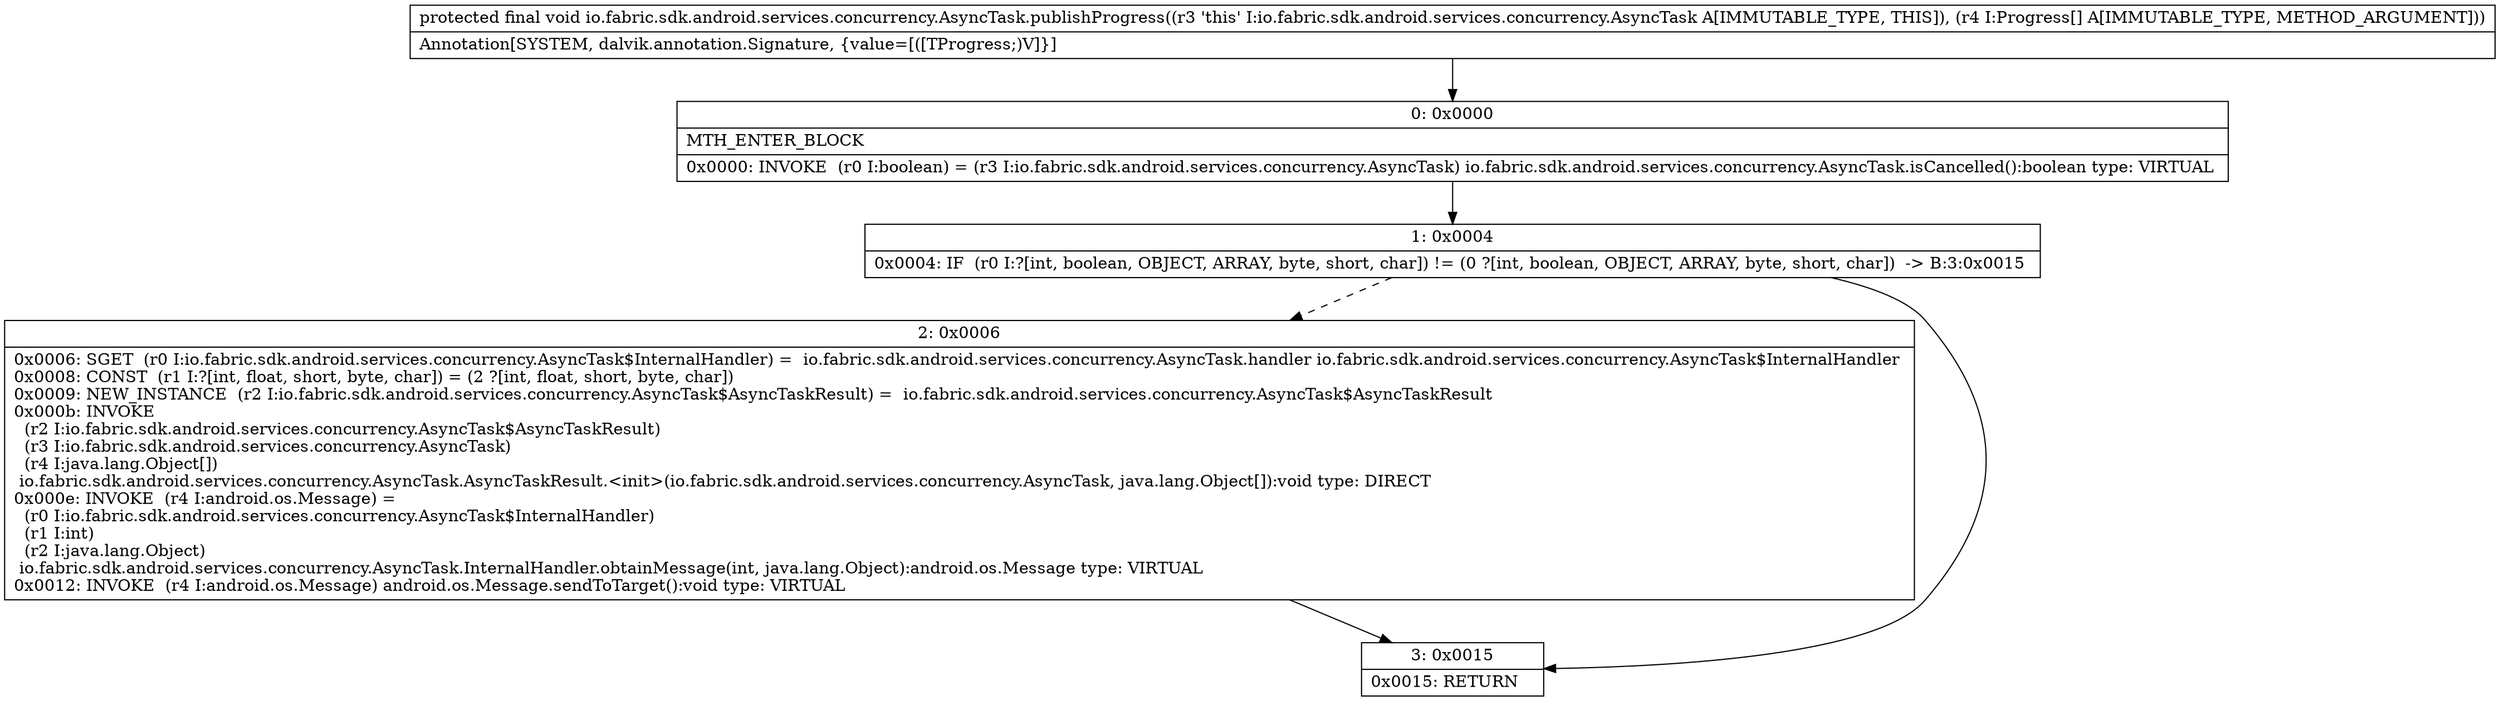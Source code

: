 digraph "CFG forio.fabric.sdk.android.services.concurrency.AsyncTask.publishProgress([Ljava\/lang\/Object;)V" {
Node_0 [shape=record,label="{0\:\ 0x0000|MTH_ENTER_BLOCK\l|0x0000: INVOKE  (r0 I:boolean) = (r3 I:io.fabric.sdk.android.services.concurrency.AsyncTask) io.fabric.sdk.android.services.concurrency.AsyncTask.isCancelled():boolean type: VIRTUAL \l}"];
Node_1 [shape=record,label="{1\:\ 0x0004|0x0004: IF  (r0 I:?[int, boolean, OBJECT, ARRAY, byte, short, char]) != (0 ?[int, boolean, OBJECT, ARRAY, byte, short, char])  \-\> B:3:0x0015 \l}"];
Node_2 [shape=record,label="{2\:\ 0x0006|0x0006: SGET  (r0 I:io.fabric.sdk.android.services.concurrency.AsyncTask$InternalHandler) =  io.fabric.sdk.android.services.concurrency.AsyncTask.handler io.fabric.sdk.android.services.concurrency.AsyncTask$InternalHandler \l0x0008: CONST  (r1 I:?[int, float, short, byte, char]) = (2 ?[int, float, short, byte, char]) \l0x0009: NEW_INSTANCE  (r2 I:io.fabric.sdk.android.services.concurrency.AsyncTask$AsyncTaskResult) =  io.fabric.sdk.android.services.concurrency.AsyncTask$AsyncTaskResult \l0x000b: INVOKE  \l  (r2 I:io.fabric.sdk.android.services.concurrency.AsyncTask$AsyncTaskResult)\l  (r3 I:io.fabric.sdk.android.services.concurrency.AsyncTask)\l  (r4 I:java.lang.Object[])\l io.fabric.sdk.android.services.concurrency.AsyncTask.AsyncTaskResult.\<init\>(io.fabric.sdk.android.services.concurrency.AsyncTask, java.lang.Object[]):void type: DIRECT \l0x000e: INVOKE  (r4 I:android.os.Message) = \l  (r0 I:io.fabric.sdk.android.services.concurrency.AsyncTask$InternalHandler)\l  (r1 I:int)\l  (r2 I:java.lang.Object)\l io.fabric.sdk.android.services.concurrency.AsyncTask.InternalHandler.obtainMessage(int, java.lang.Object):android.os.Message type: VIRTUAL \l0x0012: INVOKE  (r4 I:android.os.Message) android.os.Message.sendToTarget():void type: VIRTUAL \l}"];
Node_3 [shape=record,label="{3\:\ 0x0015|0x0015: RETURN   \l}"];
MethodNode[shape=record,label="{protected final void io.fabric.sdk.android.services.concurrency.AsyncTask.publishProgress((r3 'this' I:io.fabric.sdk.android.services.concurrency.AsyncTask A[IMMUTABLE_TYPE, THIS]), (r4 I:Progress[] A[IMMUTABLE_TYPE, METHOD_ARGUMENT]))  | Annotation[SYSTEM, dalvik.annotation.Signature, \{value=[([TProgress;)V]\}]\l}"];
MethodNode -> Node_0;
Node_0 -> Node_1;
Node_1 -> Node_2[style=dashed];
Node_1 -> Node_3;
Node_2 -> Node_3;
}

